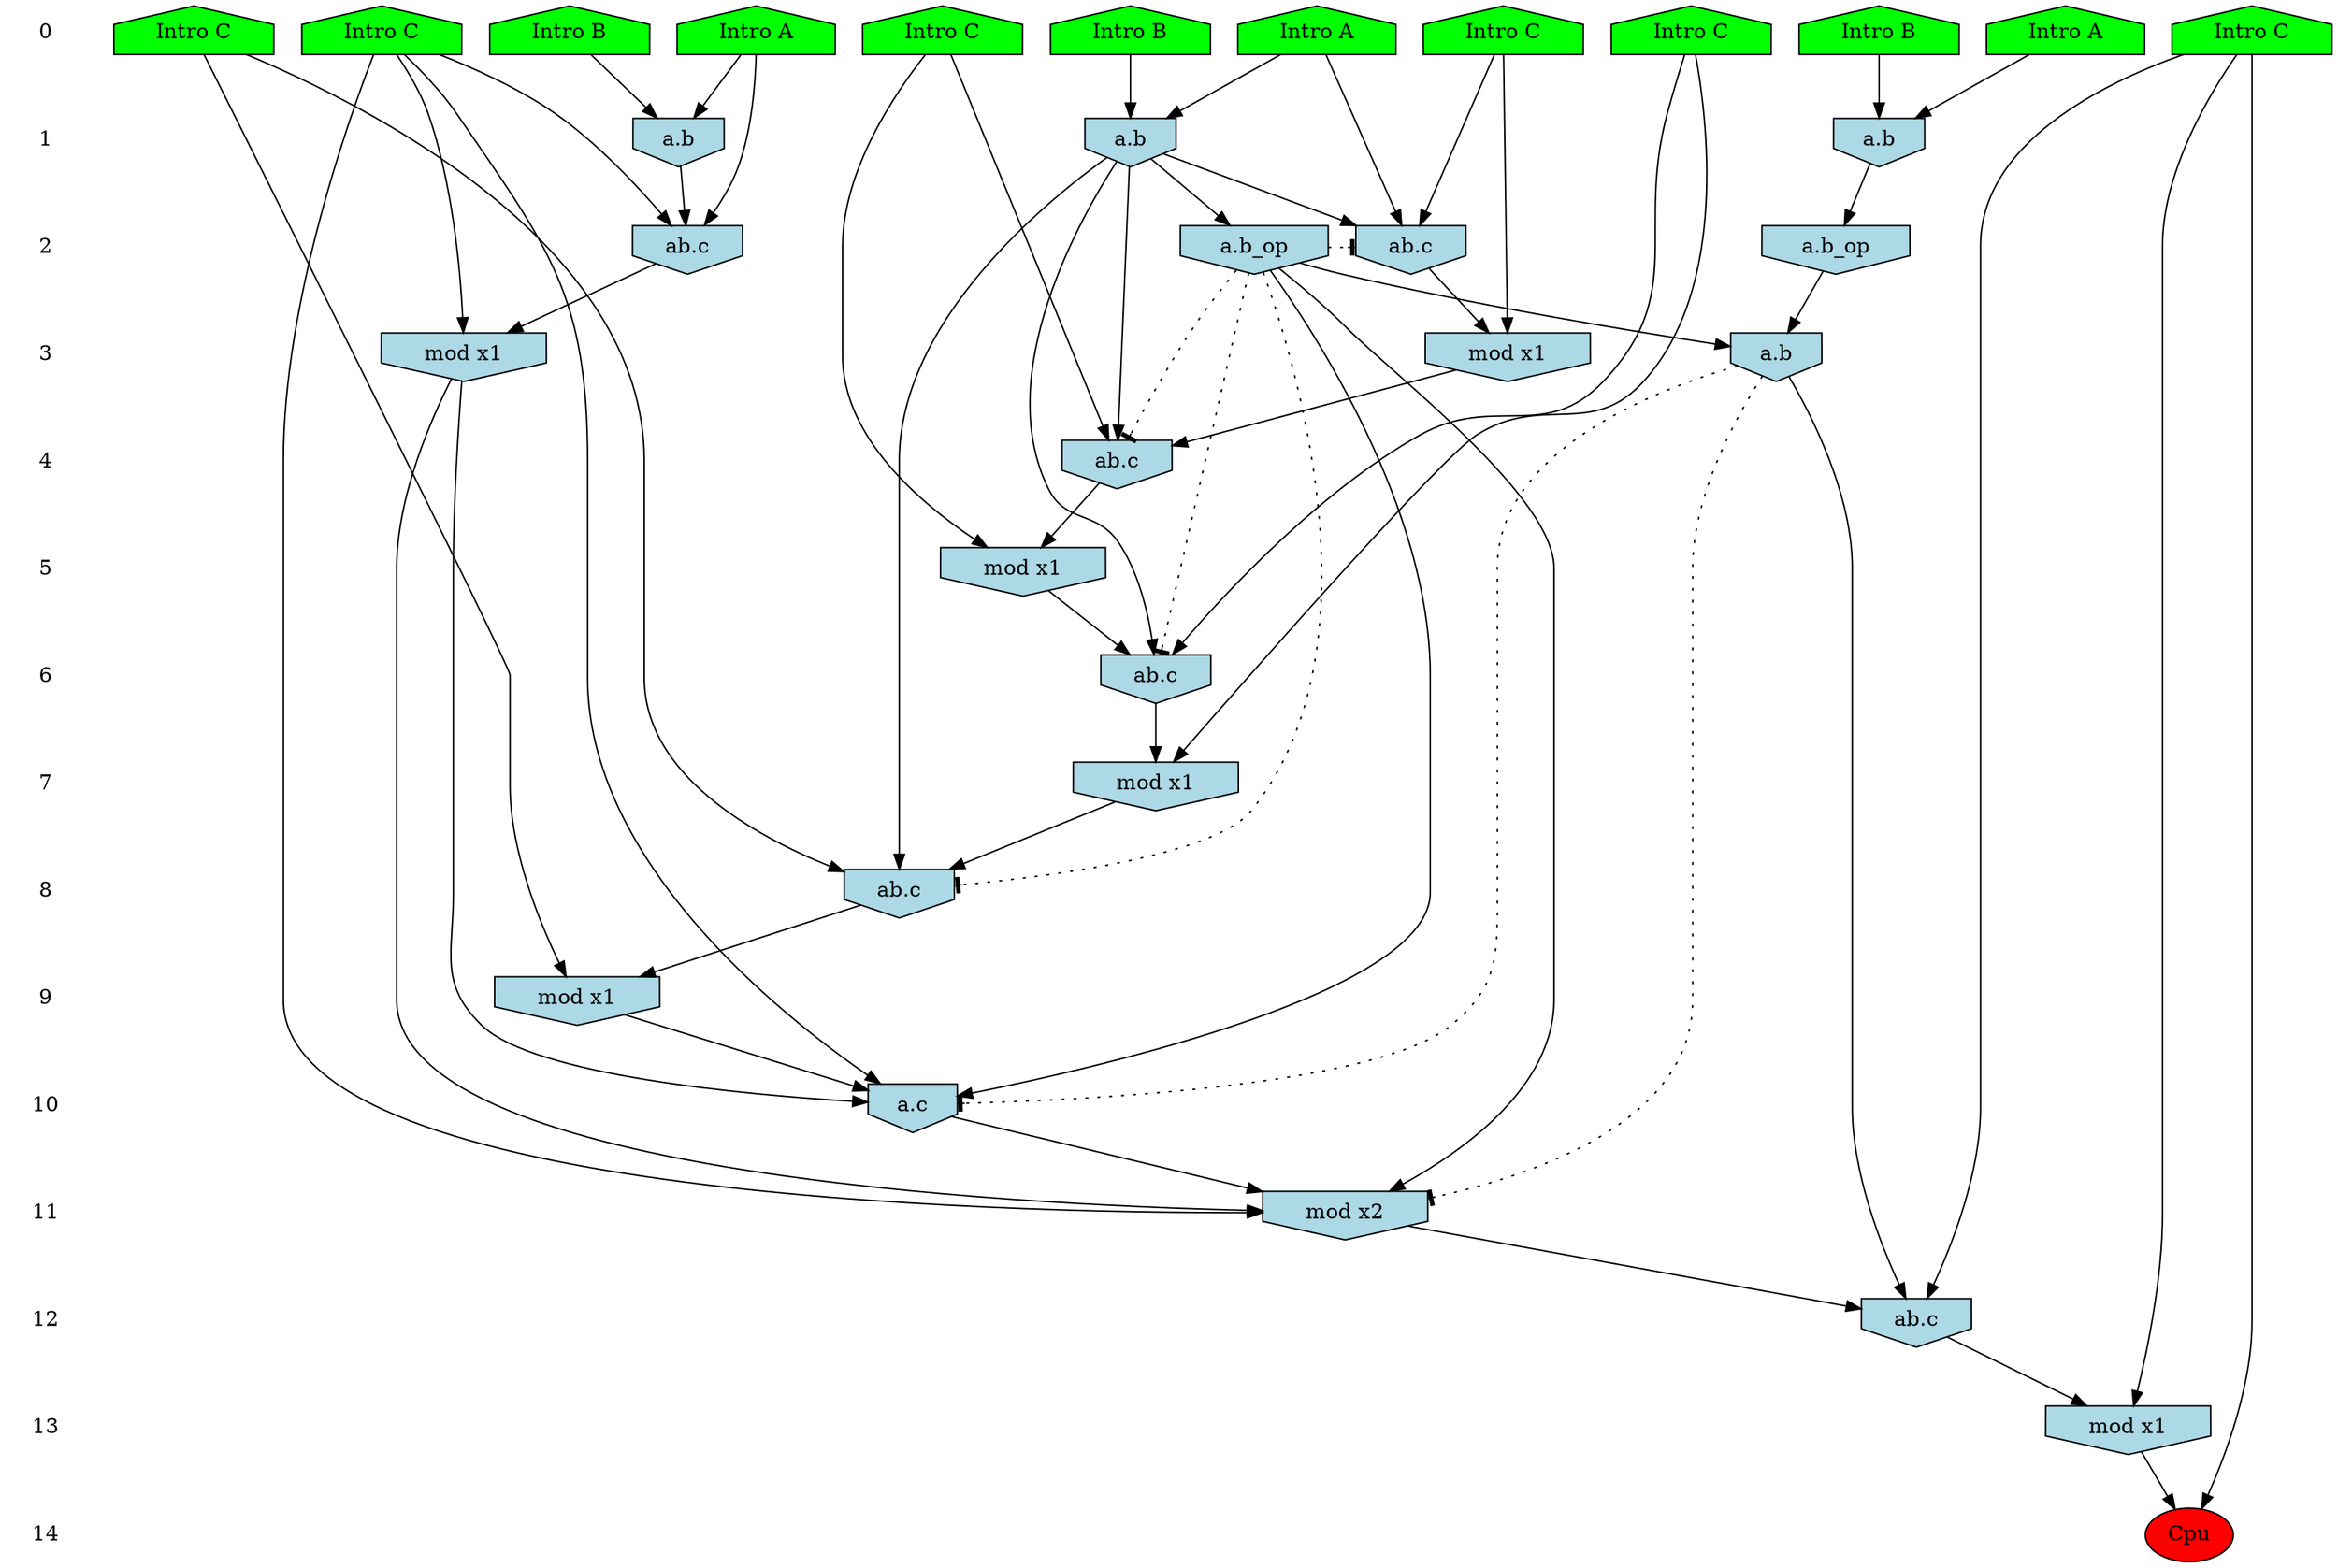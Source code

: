 /* Compression of 1 causal flows obtained in average at 2.081778E+01 t.u */
/* Compressed causal flows were: [3899] */
digraph G{
 ranksep=.5 ; 
{ rank = same ; "0" [shape=plaintext] ; node_1 [label ="Intro A", shape=house, style=filled, fillcolor=green] ;
node_2 [label ="Intro A", shape=house, style=filled, fillcolor=green] ;
node_3 [label ="Intro B", shape=house, style=filled, fillcolor=green] ;
node_4 [label ="Intro B", shape=house, style=filled, fillcolor=green] ;
node_5 [label ="Intro A", shape=house, style=filled, fillcolor=green] ;
node_6 [label ="Intro B", shape=house, style=filled, fillcolor=green] ;
node_7 [label ="Intro C", shape=house, style=filled, fillcolor=green] ;
node_8 [label ="Intro C", shape=house, style=filled, fillcolor=green] ;
node_9 [label ="Intro C", shape=house, style=filled, fillcolor=green] ;
node_10 [label ="Intro C", shape=house, style=filled, fillcolor=green] ;
node_11 [label ="Intro C", shape=house, style=filled, fillcolor=green] ;
node_12 [label ="Intro C", shape=house, style=filled, fillcolor=green] ;
}
{ rank = same ; "1" [shape=plaintext] ; node_13 [label="a.b", shape=invhouse, style=filled, fillcolor = lightblue] ;
node_14 [label="a.b", shape=invhouse, style=filled, fillcolor = lightblue] ;
node_19 [label="a.b", shape=invhouse, style=filled, fillcolor = lightblue] ;
}
{ rank = same ; "2" [shape=plaintext] ; node_15 [label="ab.c", shape=invhouse, style=filled, fillcolor = lightblue] ;
node_20 [label="ab.c", shape=invhouse, style=filled, fillcolor = lightblue] ;
node_25 [label="a.b_op", shape=invhouse, style=filled, fillcolor = lightblue] ;
node_27 [label="a.b_op", shape=invhouse, style=filled, fillcolor = lightblue] ;
}
{ rank = same ; "3" [shape=plaintext] ; node_16 [label="mod x1", shape=invhouse, style=filled, fillcolor = lightblue] ;
node_21 [label="mod x1", shape=invhouse, style=filled, fillcolor = lightblue] ;
node_30 [label="a.b", shape=invhouse, style=filled, fillcolor = lightblue] ;
}
{ rank = same ; "4" [shape=plaintext] ; node_17 [label="ab.c", shape=invhouse, style=filled, fillcolor = lightblue] ;
}
{ rank = same ; "5" [shape=plaintext] ; node_18 [label="mod x1", shape=invhouse, style=filled, fillcolor = lightblue] ;
}
{ rank = same ; "6" [shape=plaintext] ; node_22 [label="ab.c", shape=invhouse, style=filled, fillcolor = lightblue] ;
}
{ rank = same ; "7" [shape=plaintext] ; node_23 [label="mod x1", shape=invhouse, style=filled, fillcolor = lightblue] ;
}
{ rank = same ; "8" [shape=plaintext] ; node_24 [label="ab.c", shape=invhouse, style=filled, fillcolor = lightblue] ;
}
{ rank = same ; "9" [shape=plaintext] ; node_26 [label="mod x1", shape=invhouse, style=filled, fillcolor = lightblue] ;
}
{ rank = same ; "10" [shape=plaintext] ; node_28 [label="a.c", shape=invhouse, style=filled, fillcolor = lightblue] ;
}
{ rank = same ; "11" [shape=plaintext] ; node_29 [label="mod x2", shape=invhouse, style=filled, fillcolor = lightblue] ;
}
{ rank = same ; "12" [shape=plaintext] ; node_31 [label="ab.c", shape=invhouse, style=filled, fillcolor = lightblue] ;
}
{ rank = same ; "13" [shape=plaintext] ; node_32 [label="mod x1", shape=invhouse, style=filled, fillcolor = lightblue] ;
}
{ rank = same ; "14" [shape=plaintext] ; node_33 [label ="Cpu", style=filled, fillcolor=red] ;
}
"0" -> "1" [style="invis"]; 
"1" -> "2" [style="invis"]; 
"2" -> "3" [style="invis"]; 
"3" -> "4" [style="invis"]; 
"4" -> "5" [style="invis"]; 
"5" -> "6" [style="invis"]; 
"6" -> "7" [style="invis"]; 
"7" -> "8" [style="invis"]; 
"8" -> "9" [style="invis"]; 
"9" -> "10" [style="invis"]; 
"10" -> "11" [style="invis"]; 
"11" -> "12" [style="invis"]; 
"12" -> "13" [style="invis"]; 
"13" -> "14" [style="invis"]; 
node_1 -> node_13
node_6 -> node_13
node_2 -> node_14
node_3 -> node_14
node_2 -> node_15
node_7 -> node_15
node_14 -> node_15
node_7 -> node_16
node_15 -> node_16
node_8 -> node_17
node_14 -> node_17
node_16 -> node_17
node_8 -> node_18
node_17 -> node_18
node_4 -> node_19
node_5 -> node_19
node_5 -> node_20
node_12 -> node_20
node_19 -> node_20
node_12 -> node_21
node_20 -> node_21
node_11 -> node_22
node_14 -> node_22
node_18 -> node_22
node_11 -> node_23
node_22 -> node_23
node_9 -> node_24
node_14 -> node_24
node_23 -> node_24
node_14 -> node_25
node_9 -> node_26
node_24 -> node_26
node_13 -> node_27
node_12 -> node_28
node_21 -> node_28
node_25 -> node_28
node_26 -> node_28
node_12 -> node_29
node_21 -> node_29
node_25 -> node_29
node_28 -> node_29
node_25 -> node_30
node_27 -> node_30
node_10 -> node_31
node_29 -> node_31
node_30 -> node_31
node_10 -> node_32
node_31 -> node_32
node_10 -> node_33
node_32 -> node_33
node_25 -> node_24 [style=dotted, arrowhead = tee] 
node_25 -> node_22 [style=dotted, arrowhead = tee] 
node_25 -> node_17 [style=dotted, arrowhead = tee] 
node_25 -> node_15 [style=dotted, arrowhead = tee] 
node_30 -> node_29 [style=dotted, arrowhead = tee] 
node_30 -> node_28 [style=dotted, arrowhead = tee] 
}
/*
 Dot generation time: 0.000160
*/